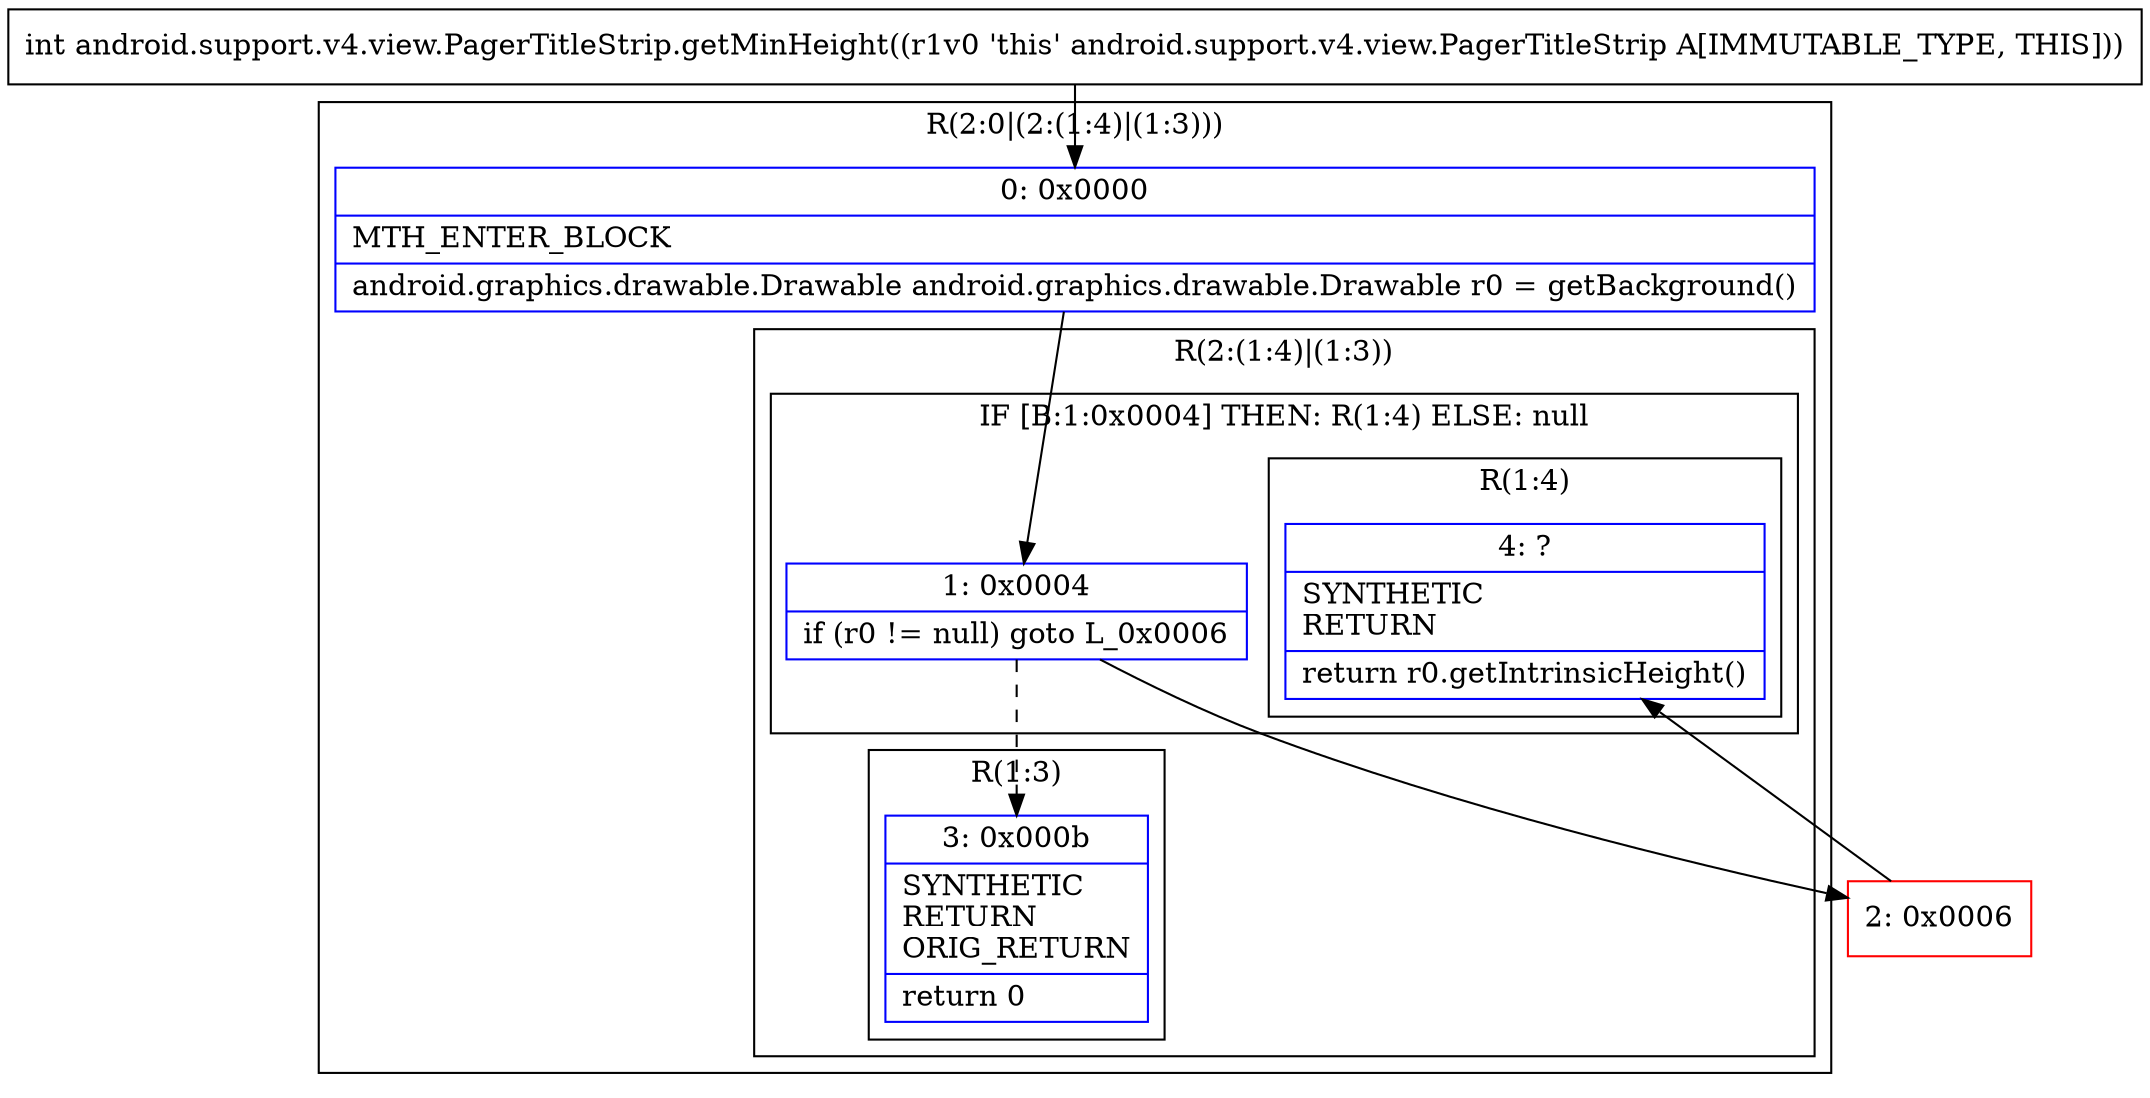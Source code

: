 digraph "CFG forandroid.support.v4.view.PagerTitleStrip.getMinHeight()I" {
subgraph cluster_Region_174967561 {
label = "R(2:0|(2:(1:4)|(1:3)))";
node [shape=record,color=blue];
Node_0 [shape=record,label="{0\:\ 0x0000|MTH_ENTER_BLOCK\l|android.graphics.drawable.Drawable android.graphics.drawable.Drawable r0 = getBackground()\l}"];
subgraph cluster_Region_544690508 {
label = "R(2:(1:4)|(1:3))";
node [shape=record,color=blue];
subgraph cluster_IfRegion_1255030001 {
label = "IF [B:1:0x0004] THEN: R(1:4) ELSE: null";
node [shape=record,color=blue];
Node_1 [shape=record,label="{1\:\ 0x0004|if (r0 != null) goto L_0x0006\l}"];
subgraph cluster_Region_950163577 {
label = "R(1:4)";
node [shape=record,color=blue];
Node_4 [shape=record,label="{4\:\ ?|SYNTHETIC\lRETURN\l|return r0.getIntrinsicHeight()\l}"];
}
}
subgraph cluster_Region_1734352814 {
label = "R(1:3)";
node [shape=record,color=blue];
Node_3 [shape=record,label="{3\:\ 0x000b|SYNTHETIC\lRETURN\lORIG_RETURN\l|return 0\l}"];
}
}
}
Node_2 [shape=record,color=red,label="{2\:\ 0x0006}"];
MethodNode[shape=record,label="{int android.support.v4.view.PagerTitleStrip.getMinHeight((r1v0 'this' android.support.v4.view.PagerTitleStrip A[IMMUTABLE_TYPE, THIS])) }"];
MethodNode -> Node_0;
Node_0 -> Node_1;
Node_1 -> Node_2;
Node_1 -> Node_3[style=dashed];
Node_2 -> Node_4;
}

